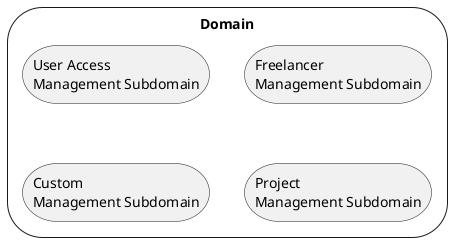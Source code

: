 @startuml

storage Domain {
  storage "User Access \nManagement Subdomain"
  storage "Freelancer \nManagement Subdomain"
  storage "Custom \nManagement Subdomain"
  storage "Project \nManagement Subdomain"
}

@enduml